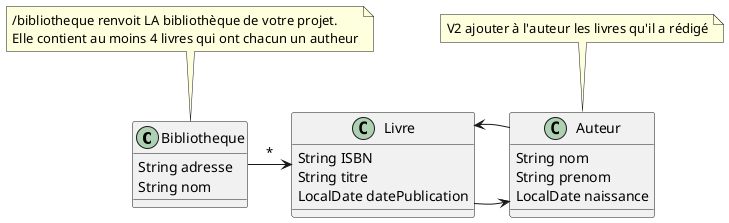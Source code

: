 @startuml
'https://plantuml.com/class-diagram

class Bibliotheque{
    String adresse
    String nom
}

class Livre {
    String ISBN
    String titre
    LocalDate datePublication
}


class Auteur {
    String nom
    String prenom
    LocalDate naissance
}

Bibliotheque -> Livre : *
Livre -> Auteur
Auteur -> Livre


note "/bibliotheque renvoit LA bibliothèque de votre projet. \nElle contient au moins 4 livres qui ont chacun un autheur" as N1
N1 .. Bibliotheque

note "V2 ajouter à l'auteur les livres qu'il a rédigé" as N2
N2 .. Auteur
@enduml